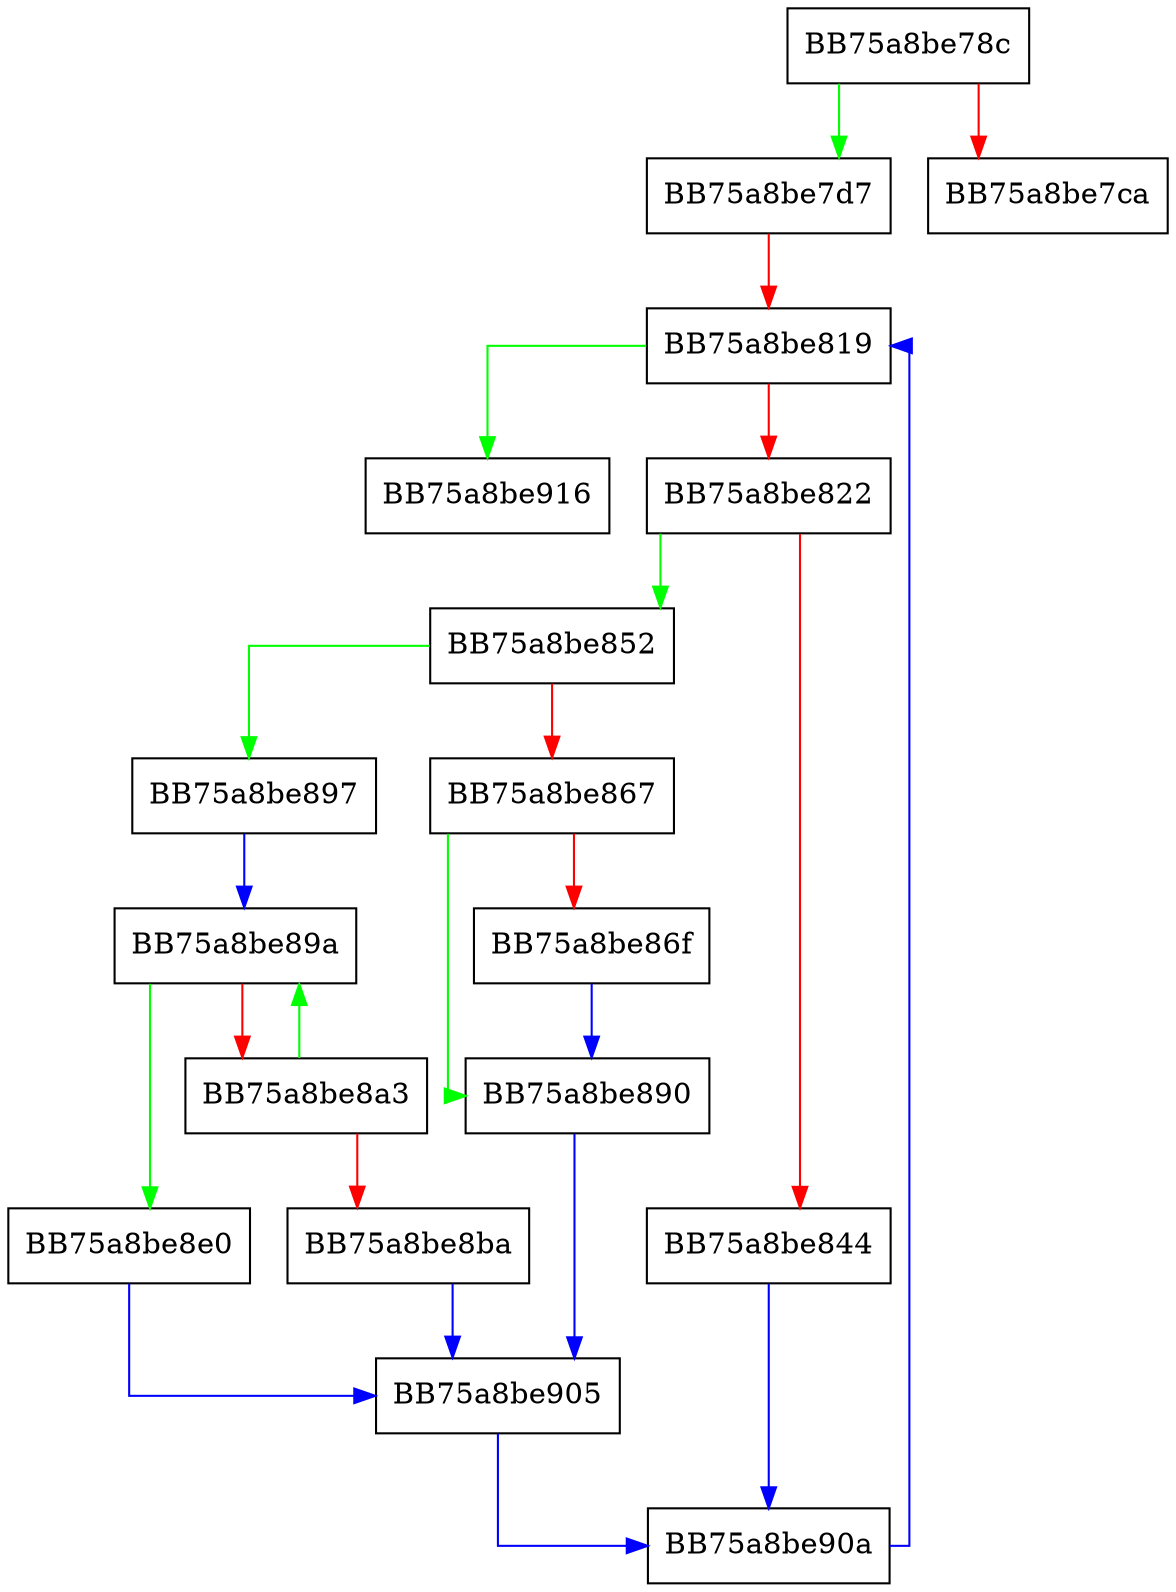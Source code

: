 digraph _Forced_rehash {
  node [shape="box"];
  graph [splines=ortho];
  BB75a8be78c -> BB75a8be7d7 [color="green"];
  BB75a8be78c -> BB75a8be7ca [color="red"];
  BB75a8be7d7 -> BB75a8be819 [color="red"];
  BB75a8be819 -> BB75a8be916 [color="green"];
  BB75a8be819 -> BB75a8be822 [color="red"];
  BB75a8be822 -> BB75a8be852 [color="green"];
  BB75a8be822 -> BB75a8be844 [color="red"];
  BB75a8be844 -> BB75a8be90a [color="blue"];
  BB75a8be852 -> BB75a8be897 [color="green"];
  BB75a8be852 -> BB75a8be867 [color="red"];
  BB75a8be867 -> BB75a8be890 [color="green"];
  BB75a8be867 -> BB75a8be86f [color="red"];
  BB75a8be86f -> BB75a8be890 [color="blue"];
  BB75a8be890 -> BB75a8be905 [color="blue"];
  BB75a8be897 -> BB75a8be89a [color="blue"];
  BB75a8be89a -> BB75a8be8e0 [color="green"];
  BB75a8be89a -> BB75a8be8a3 [color="red"];
  BB75a8be8a3 -> BB75a8be89a [color="green"];
  BB75a8be8a3 -> BB75a8be8ba [color="red"];
  BB75a8be8ba -> BB75a8be905 [color="blue"];
  BB75a8be8e0 -> BB75a8be905 [color="blue"];
  BB75a8be905 -> BB75a8be90a [color="blue"];
  BB75a8be90a -> BB75a8be819 [color="blue"];
}